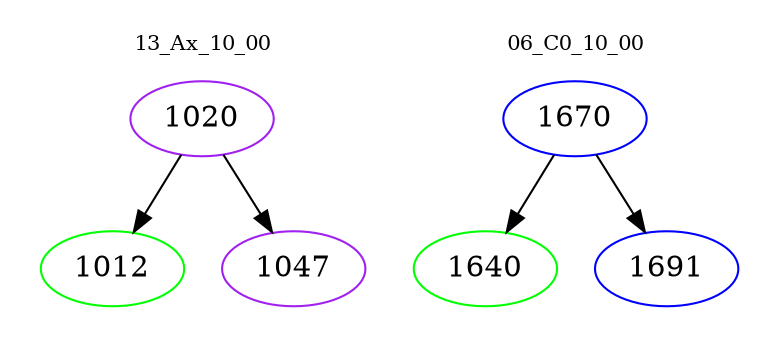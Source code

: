 digraph{
subgraph cluster_0 {
color = white
label = "13_Ax_10_00";
fontsize=10;
T0_1020 [label="1020", color="purple"]
T0_1020 -> T0_1012 [color="black"]
T0_1012 [label="1012", color="green"]
T0_1020 -> T0_1047 [color="black"]
T0_1047 [label="1047", color="purple"]
}
subgraph cluster_1 {
color = white
label = "06_C0_10_00";
fontsize=10;
T1_1670 [label="1670", color="blue"]
T1_1670 -> T1_1640 [color="black"]
T1_1640 [label="1640", color="green"]
T1_1670 -> T1_1691 [color="black"]
T1_1691 [label="1691", color="blue"]
}
}
